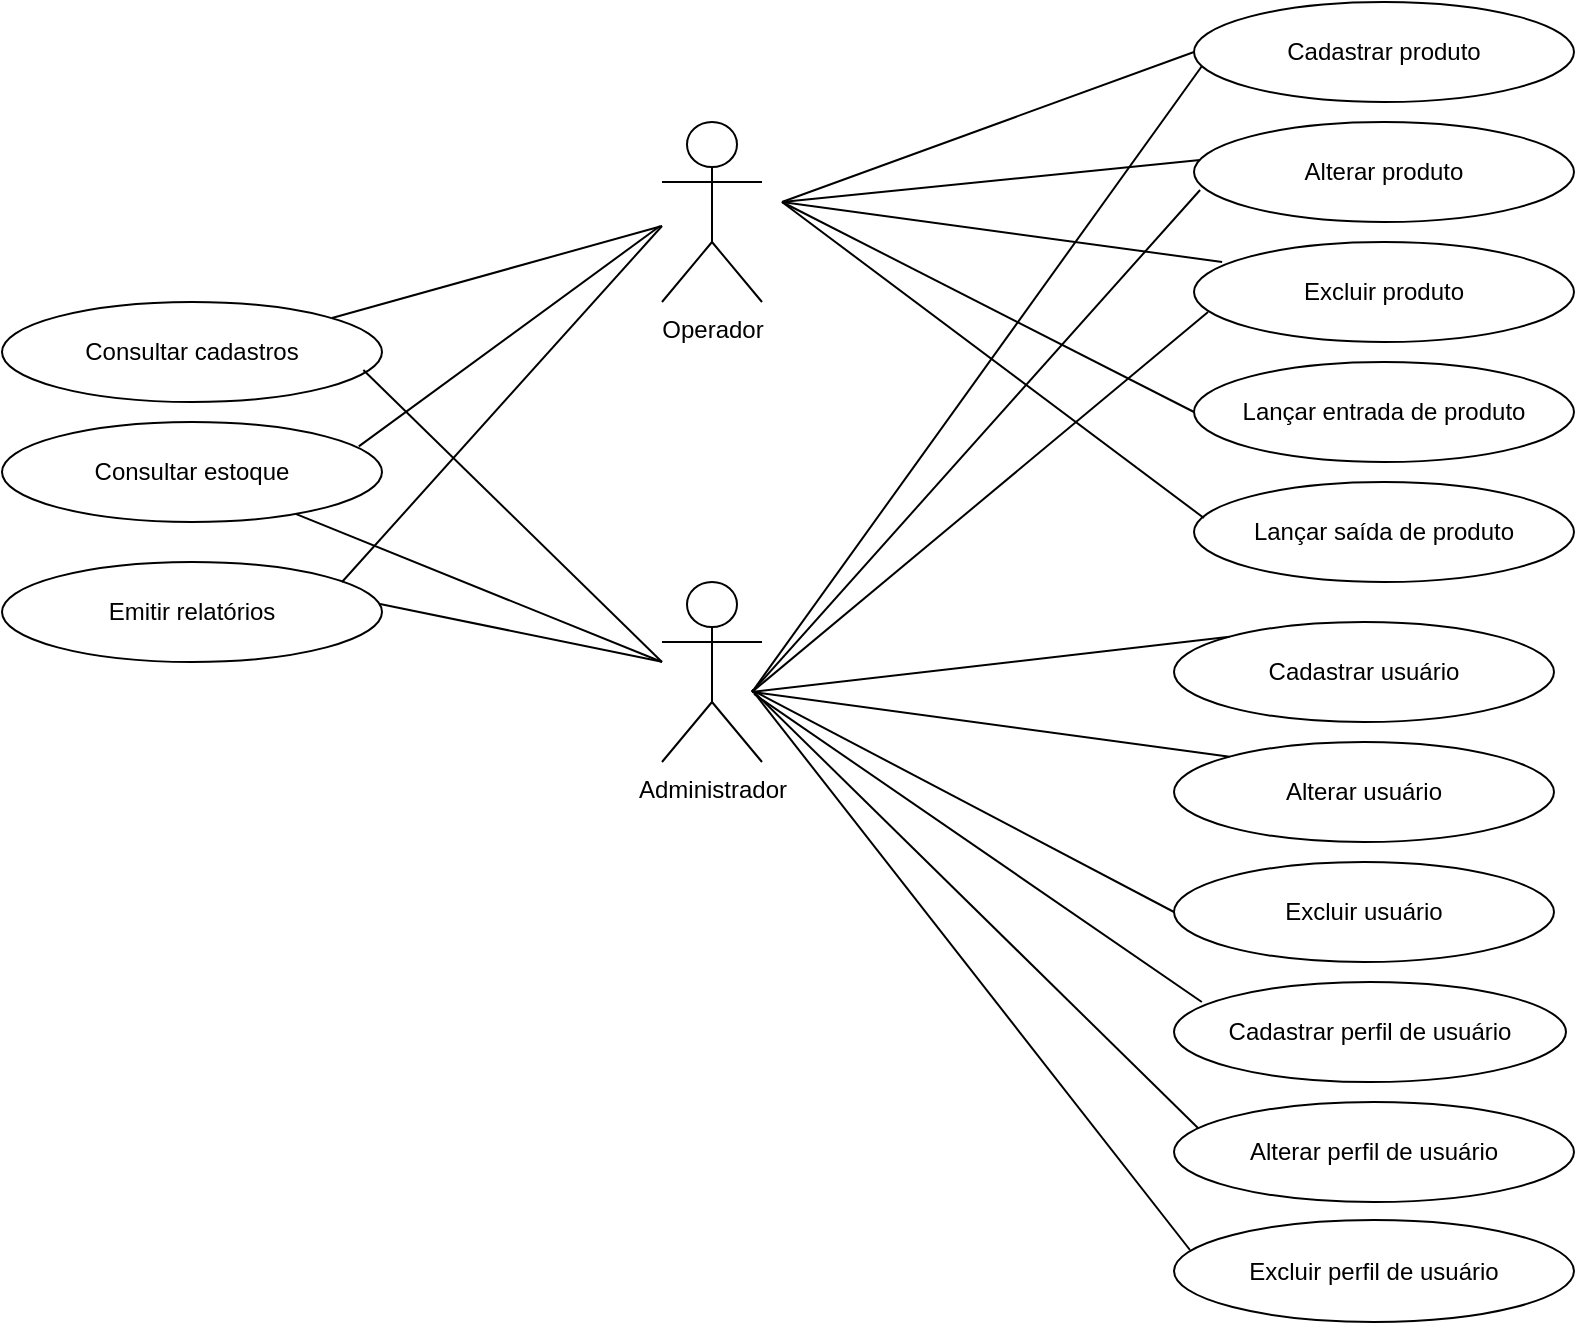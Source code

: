 <mxfile version="25.0.1">
  <diagram name="Página-1" id="EybIdvq-ZSmLcgGqUNoX">
    <mxGraphModel dx="1434" dy="833" grid="1" gridSize="10" guides="1" tooltips="1" connect="1" arrows="1" fold="1" page="1" pageScale="1" pageWidth="827" pageHeight="1169" math="0" shadow="0">
      <root>
        <mxCell id="0" />
        <mxCell id="1" parent="0" />
        <mxCell id="I1ASSPgnv77Yv3--6DFM-1" value="Operador" style="shape=umlActor;verticalLabelPosition=bottom;verticalAlign=top;html=1;outlineConnect=0;" vertex="1" parent="1">
          <mxGeometry x="360" y="110" width="50" height="90" as="geometry" />
        </mxCell>
        <mxCell id="I1ASSPgnv77Yv3--6DFM-3" value="Administrador" style="shape=umlActor;verticalLabelPosition=bottom;verticalAlign=top;html=1;outlineConnect=0;" vertex="1" parent="1">
          <mxGeometry x="360" y="340" width="50" height="90" as="geometry" />
        </mxCell>
        <mxCell id="I1ASSPgnv77Yv3--6DFM-4" value="Cadastrar produto" style="ellipse;whiteSpace=wrap;html=1;" vertex="1" parent="1">
          <mxGeometry x="626" y="50" width="190" height="50" as="geometry" />
        </mxCell>
        <mxCell id="I1ASSPgnv77Yv3--6DFM-5" value="Alterar produto" style="ellipse;whiteSpace=wrap;html=1;" vertex="1" parent="1">
          <mxGeometry x="626" y="110" width="190" height="50" as="geometry" />
        </mxCell>
        <mxCell id="I1ASSPgnv77Yv3--6DFM-6" value="Excluir produto" style="ellipse;whiteSpace=wrap;html=1;" vertex="1" parent="1">
          <mxGeometry x="626" y="170" width="190" height="50" as="geometry" />
        </mxCell>
        <mxCell id="I1ASSPgnv77Yv3--6DFM-7" value="Cadastrar usuário" style="ellipse;whiteSpace=wrap;html=1;" vertex="1" parent="1">
          <mxGeometry x="616" y="360" width="190" height="50" as="geometry" />
        </mxCell>
        <mxCell id="I1ASSPgnv77Yv3--6DFM-8" value="Alterar usuário" style="ellipse;whiteSpace=wrap;html=1;" vertex="1" parent="1">
          <mxGeometry x="616" y="420" width="190" height="50" as="geometry" />
        </mxCell>
        <mxCell id="I1ASSPgnv77Yv3--6DFM-9" value="Excluir usuário" style="ellipse;whiteSpace=wrap;html=1;" vertex="1" parent="1">
          <mxGeometry x="616" y="480" width="190" height="50" as="geometry" />
        </mxCell>
        <mxCell id="I1ASSPgnv77Yv3--6DFM-10" value="Cadastrar perfil de usuário" style="ellipse;whiteSpace=wrap;html=1;" vertex="1" parent="1">
          <mxGeometry x="616" y="540" width="196" height="50" as="geometry" />
        </mxCell>
        <mxCell id="I1ASSPgnv77Yv3--6DFM-11" value="Alterar perfil de&amp;nbsp;usuário" style="ellipse;whiteSpace=wrap;html=1;" vertex="1" parent="1">
          <mxGeometry x="616" y="600" width="200" height="50" as="geometry" />
        </mxCell>
        <mxCell id="I1ASSPgnv77Yv3--6DFM-12" value="Excluir perfil de&amp;nbsp;usuário" style="ellipse;whiteSpace=wrap;html=1;" vertex="1" parent="1">
          <mxGeometry x="616" y="659" width="200" height="51" as="geometry" />
        </mxCell>
        <mxCell id="I1ASSPgnv77Yv3--6DFM-15" value="" style="endArrow=none;html=1;rounded=0;entryX=0;entryY=0.5;entryDx=0;entryDy=0;" edge="1" parent="1" target="I1ASSPgnv77Yv3--6DFM-4">
          <mxGeometry width="50" height="50" relative="1" as="geometry">
            <mxPoint x="420" y="150" as="sourcePoint" />
            <mxPoint x="470" y="100" as="targetPoint" />
          </mxGeometry>
        </mxCell>
        <mxCell id="I1ASSPgnv77Yv3--6DFM-16" value="" style="endArrow=none;html=1;rounded=0;entryX=0.016;entryY=0.38;entryDx=0;entryDy=0;entryPerimeter=0;" edge="1" parent="1" target="I1ASSPgnv77Yv3--6DFM-5">
          <mxGeometry width="50" height="50" relative="1" as="geometry">
            <mxPoint x="420" y="150" as="sourcePoint" />
            <mxPoint x="640" y="85" as="targetPoint" />
          </mxGeometry>
        </mxCell>
        <mxCell id="I1ASSPgnv77Yv3--6DFM-17" value="" style="endArrow=none;html=1;rounded=0;entryX=0.074;entryY=0.2;entryDx=0;entryDy=0;entryPerimeter=0;" edge="1" parent="1" target="I1ASSPgnv77Yv3--6DFM-6">
          <mxGeometry width="50" height="50" relative="1" as="geometry">
            <mxPoint x="420" y="150" as="sourcePoint" />
            <mxPoint x="643" y="139" as="targetPoint" />
          </mxGeometry>
        </mxCell>
        <mxCell id="I1ASSPgnv77Yv3--6DFM-18" value="Lançar entrada de produto" style="ellipse;whiteSpace=wrap;html=1;" vertex="1" parent="1">
          <mxGeometry x="626" y="230" width="190" height="50" as="geometry" />
        </mxCell>
        <mxCell id="I1ASSPgnv77Yv3--6DFM-19" value="Lançar saída de produto" style="ellipse;whiteSpace=wrap;html=1;" vertex="1" parent="1">
          <mxGeometry x="626" y="290" width="190" height="50" as="geometry" />
        </mxCell>
        <mxCell id="I1ASSPgnv77Yv3--6DFM-20" value="" style="endArrow=none;html=1;rounded=0;entryX=0;entryY=0.5;entryDx=0;entryDy=0;" edge="1" parent="1" target="I1ASSPgnv77Yv3--6DFM-18">
          <mxGeometry width="50" height="50" relative="1" as="geometry">
            <mxPoint x="420" y="150" as="sourcePoint" />
            <mxPoint x="616" y="235" as="targetPoint" />
          </mxGeometry>
        </mxCell>
        <mxCell id="I1ASSPgnv77Yv3--6DFM-21" value="" style="endArrow=none;html=1;rounded=0;entryX=0.026;entryY=0.36;entryDx=0;entryDy=0;entryPerimeter=0;" edge="1" parent="1" target="I1ASSPgnv77Yv3--6DFM-19">
          <mxGeometry width="50" height="50" relative="1" as="geometry">
            <mxPoint x="420" y="150" as="sourcePoint" />
            <mxPoint x="636" y="290" as="targetPoint" />
          </mxGeometry>
        </mxCell>
        <mxCell id="I1ASSPgnv77Yv3--6DFM-23" value="" style="endArrow=none;html=1;rounded=0;entryX=0;entryY=0.5;entryDx=0;entryDy=0;exitX=0.021;exitY=0.64;exitDx=0;exitDy=0;exitPerimeter=0;" edge="1" parent="1" source="I1ASSPgnv77Yv3--6DFM-4">
          <mxGeometry width="50" height="50" relative="1" as="geometry">
            <mxPoint x="611" y="320" as="sourcePoint" />
            <mxPoint x="405" y="395" as="targetPoint" />
          </mxGeometry>
        </mxCell>
        <mxCell id="I1ASSPgnv77Yv3--6DFM-24" value="" style="endArrow=none;html=1;rounded=0;entryX=0.016;entryY=0.38;entryDx=0;entryDy=0;entryPerimeter=0;exitX=0.016;exitY=0.68;exitDx=0;exitDy=0;exitPerimeter=0;" edge="1" parent="1" source="I1ASSPgnv77Yv3--6DFM-5">
          <mxGeometry width="50" height="50" relative="1" as="geometry">
            <mxPoint x="620" y="150" as="sourcePoint" />
            <mxPoint x="405" y="395" as="targetPoint" />
          </mxGeometry>
        </mxCell>
        <mxCell id="I1ASSPgnv77Yv3--6DFM-25" value="" style="endArrow=none;html=1;rounded=0;entryX=0;entryY=0.5;entryDx=0;entryDy=0;exitX=0.037;exitY=0.7;exitDx=0;exitDy=0;exitPerimeter=0;" edge="1" parent="1" source="I1ASSPgnv77Yv3--6DFM-6">
          <mxGeometry width="50" height="50" relative="1" as="geometry">
            <mxPoint x="230" y="210" as="sourcePoint" />
            <mxPoint x="405" y="395" as="targetPoint" />
          </mxGeometry>
        </mxCell>
        <mxCell id="I1ASSPgnv77Yv3--6DFM-26" value="" style="endArrow=none;html=1;rounded=0;entryX=0;entryY=0.5;entryDx=0;entryDy=0;exitX=0;exitY=0;exitDx=0;exitDy=0;" edge="1" parent="1" source="I1ASSPgnv77Yv3--6DFM-7">
          <mxGeometry width="50" height="50" relative="1" as="geometry">
            <mxPoint x="611" y="500" as="sourcePoint" />
            <mxPoint x="405" y="395" as="targetPoint" />
          </mxGeometry>
        </mxCell>
        <mxCell id="I1ASSPgnv77Yv3--6DFM-27" value="" style="endArrow=none;html=1;rounded=0;entryX=0.026;entryY=0.36;entryDx=0;entryDy=0;entryPerimeter=0;exitX=0;exitY=0;exitDx=0;exitDy=0;" edge="1" parent="1" source="I1ASSPgnv77Yv3--6DFM-8">
          <mxGeometry width="50" height="50" relative="1" as="geometry">
            <mxPoint x="616" y="553" as="sourcePoint" />
            <mxPoint x="405" y="395" as="targetPoint" />
          </mxGeometry>
        </mxCell>
        <mxCell id="I1ASSPgnv77Yv3--6DFM-30" value="" style="endArrow=none;html=1;rounded=0;exitX=0;exitY=0.5;exitDx=0;exitDy=0;" edge="1" parent="1" source="I1ASSPgnv77Yv3--6DFM-9">
          <mxGeometry width="50" height="50" relative="1" as="geometry">
            <mxPoint x="539" y="600.5" as="sourcePoint" />
            <mxPoint x="405" y="394" as="targetPoint" />
          </mxGeometry>
        </mxCell>
        <mxCell id="I1ASSPgnv77Yv3--6DFM-31" value="" style="endArrow=none;html=1;rounded=0;exitX=0.071;exitY=0.2;exitDx=0;exitDy=0;exitPerimeter=0;" edge="1" parent="1" source="I1ASSPgnv77Yv3--6DFM-10">
          <mxGeometry width="50" height="50" relative="1" as="geometry">
            <mxPoint x="626" y="585" as="sourcePoint" />
            <mxPoint x="406" y="396" as="targetPoint" />
          </mxGeometry>
        </mxCell>
        <mxCell id="I1ASSPgnv77Yv3--6DFM-32" value="" style="endArrow=none;html=1;rounded=0;" edge="1" parent="1">
          <mxGeometry width="50" height="50" relative="1" as="geometry">
            <mxPoint x="628" y="613" as="sourcePoint" />
            <mxPoint x="405" y="394" as="targetPoint" />
          </mxGeometry>
        </mxCell>
        <mxCell id="I1ASSPgnv77Yv3--6DFM-33" value="" style="endArrow=none;html=1;rounded=0;" edge="1" parent="1">
          <mxGeometry width="50" height="50" relative="1" as="geometry">
            <mxPoint x="624" y="674" as="sourcePoint" />
            <mxPoint x="405" y="394" as="targetPoint" />
          </mxGeometry>
        </mxCell>
        <mxCell id="I1ASSPgnv77Yv3--6DFM-34" value="Emitir relatórios" style="ellipse;whiteSpace=wrap;html=1;" vertex="1" parent="1">
          <mxGeometry x="30" y="330" width="190" height="50" as="geometry" />
        </mxCell>
        <mxCell id="I1ASSPgnv77Yv3--6DFM-35" value="Consultar cadastros" style="ellipse;whiteSpace=wrap;html=1;" vertex="1" parent="1">
          <mxGeometry x="30" y="200" width="190" height="50" as="geometry" />
        </mxCell>
        <mxCell id="I1ASSPgnv77Yv3--6DFM-37" value="Consultar estoque" style="ellipse;whiteSpace=wrap;html=1;" vertex="1" parent="1">
          <mxGeometry x="30" y="260" width="190" height="50" as="geometry" />
        </mxCell>
        <mxCell id="I1ASSPgnv77Yv3--6DFM-38" value="" style="endArrow=none;html=1;rounded=0;" edge="1" parent="1" target="I1ASSPgnv77Yv3--6DFM-1">
          <mxGeometry width="50" height="50" relative="1" as="geometry">
            <mxPoint x="195" y="208" as="sourcePoint" />
            <mxPoint x="230" y="150" as="targetPoint" />
          </mxGeometry>
        </mxCell>
        <mxCell id="I1ASSPgnv77Yv3--6DFM-39" value="" style="endArrow=none;html=1;rounded=0;exitX=0.939;exitY=0.244;exitDx=0;exitDy=0;exitPerimeter=0;" edge="1" parent="1" source="I1ASSPgnv77Yv3--6DFM-37">
          <mxGeometry width="50" height="50" relative="1" as="geometry">
            <mxPoint x="205" y="218" as="sourcePoint" />
            <mxPoint x="359" y="162" as="targetPoint" />
          </mxGeometry>
        </mxCell>
        <mxCell id="I1ASSPgnv77Yv3--6DFM-40" value="" style="endArrow=none;html=1;rounded=0;exitX=0.939;exitY=0.244;exitDx=0;exitDy=0;exitPerimeter=0;" edge="1" parent="1">
          <mxGeometry width="50" height="50" relative="1" as="geometry">
            <mxPoint x="200" y="340" as="sourcePoint" />
            <mxPoint x="360" y="162" as="targetPoint" />
          </mxGeometry>
        </mxCell>
        <mxCell id="I1ASSPgnv77Yv3--6DFM-41" value="" style="endArrow=none;html=1;rounded=0;" edge="1" parent="1" target="I1ASSPgnv77Yv3--6DFM-3">
          <mxGeometry width="50" height="50" relative="1" as="geometry">
            <mxPoint x="219" y="351" as="sourcePoint" />
            <mxPoint x="360" y="300" as="targetPoint" />
          </mxGeometry>
        </mxCell>
        <mxCell id="I1ASSPgnv77Yv3--6DFM-42" value="" style="endArrow=none;html=1;rounded=0;" edge="1" parent="1" source="I1ASSPgnv77Yv3--6DFM-37">
          <mxGeometry width="50" height="50" relative="1" as="geometry">
            <mxPoint x="229" y="361" as="sourcePoint" />
            <mxPoint x="360" y="380" as="targetPoint" />
          </mxGeometry>
        </mxCell>
        <mxCell id="I1ASSPgnv77Yv3--6DFM-43" value="" style="endArrow=none;html=1;rounded=0;exitX=0.951;exitY=0.68;exitDx=0;exitDy=0;exitPerimeter=0;" edge="1" parent="1" source="I1ASSPgnv77Yv3--6DFM-35">
          <mxGeometry width="50" height="50" relative="1" as="geometry">
            <mxPoint x="250" y="248" as="sourcePoint" />
            <mxPoint x="360" y="380" as="targetPoint" />
          </mxGeometry>
        </mxCell>
      </root>
    </mxGraphModel>
  </diagram>
</mxfile>
